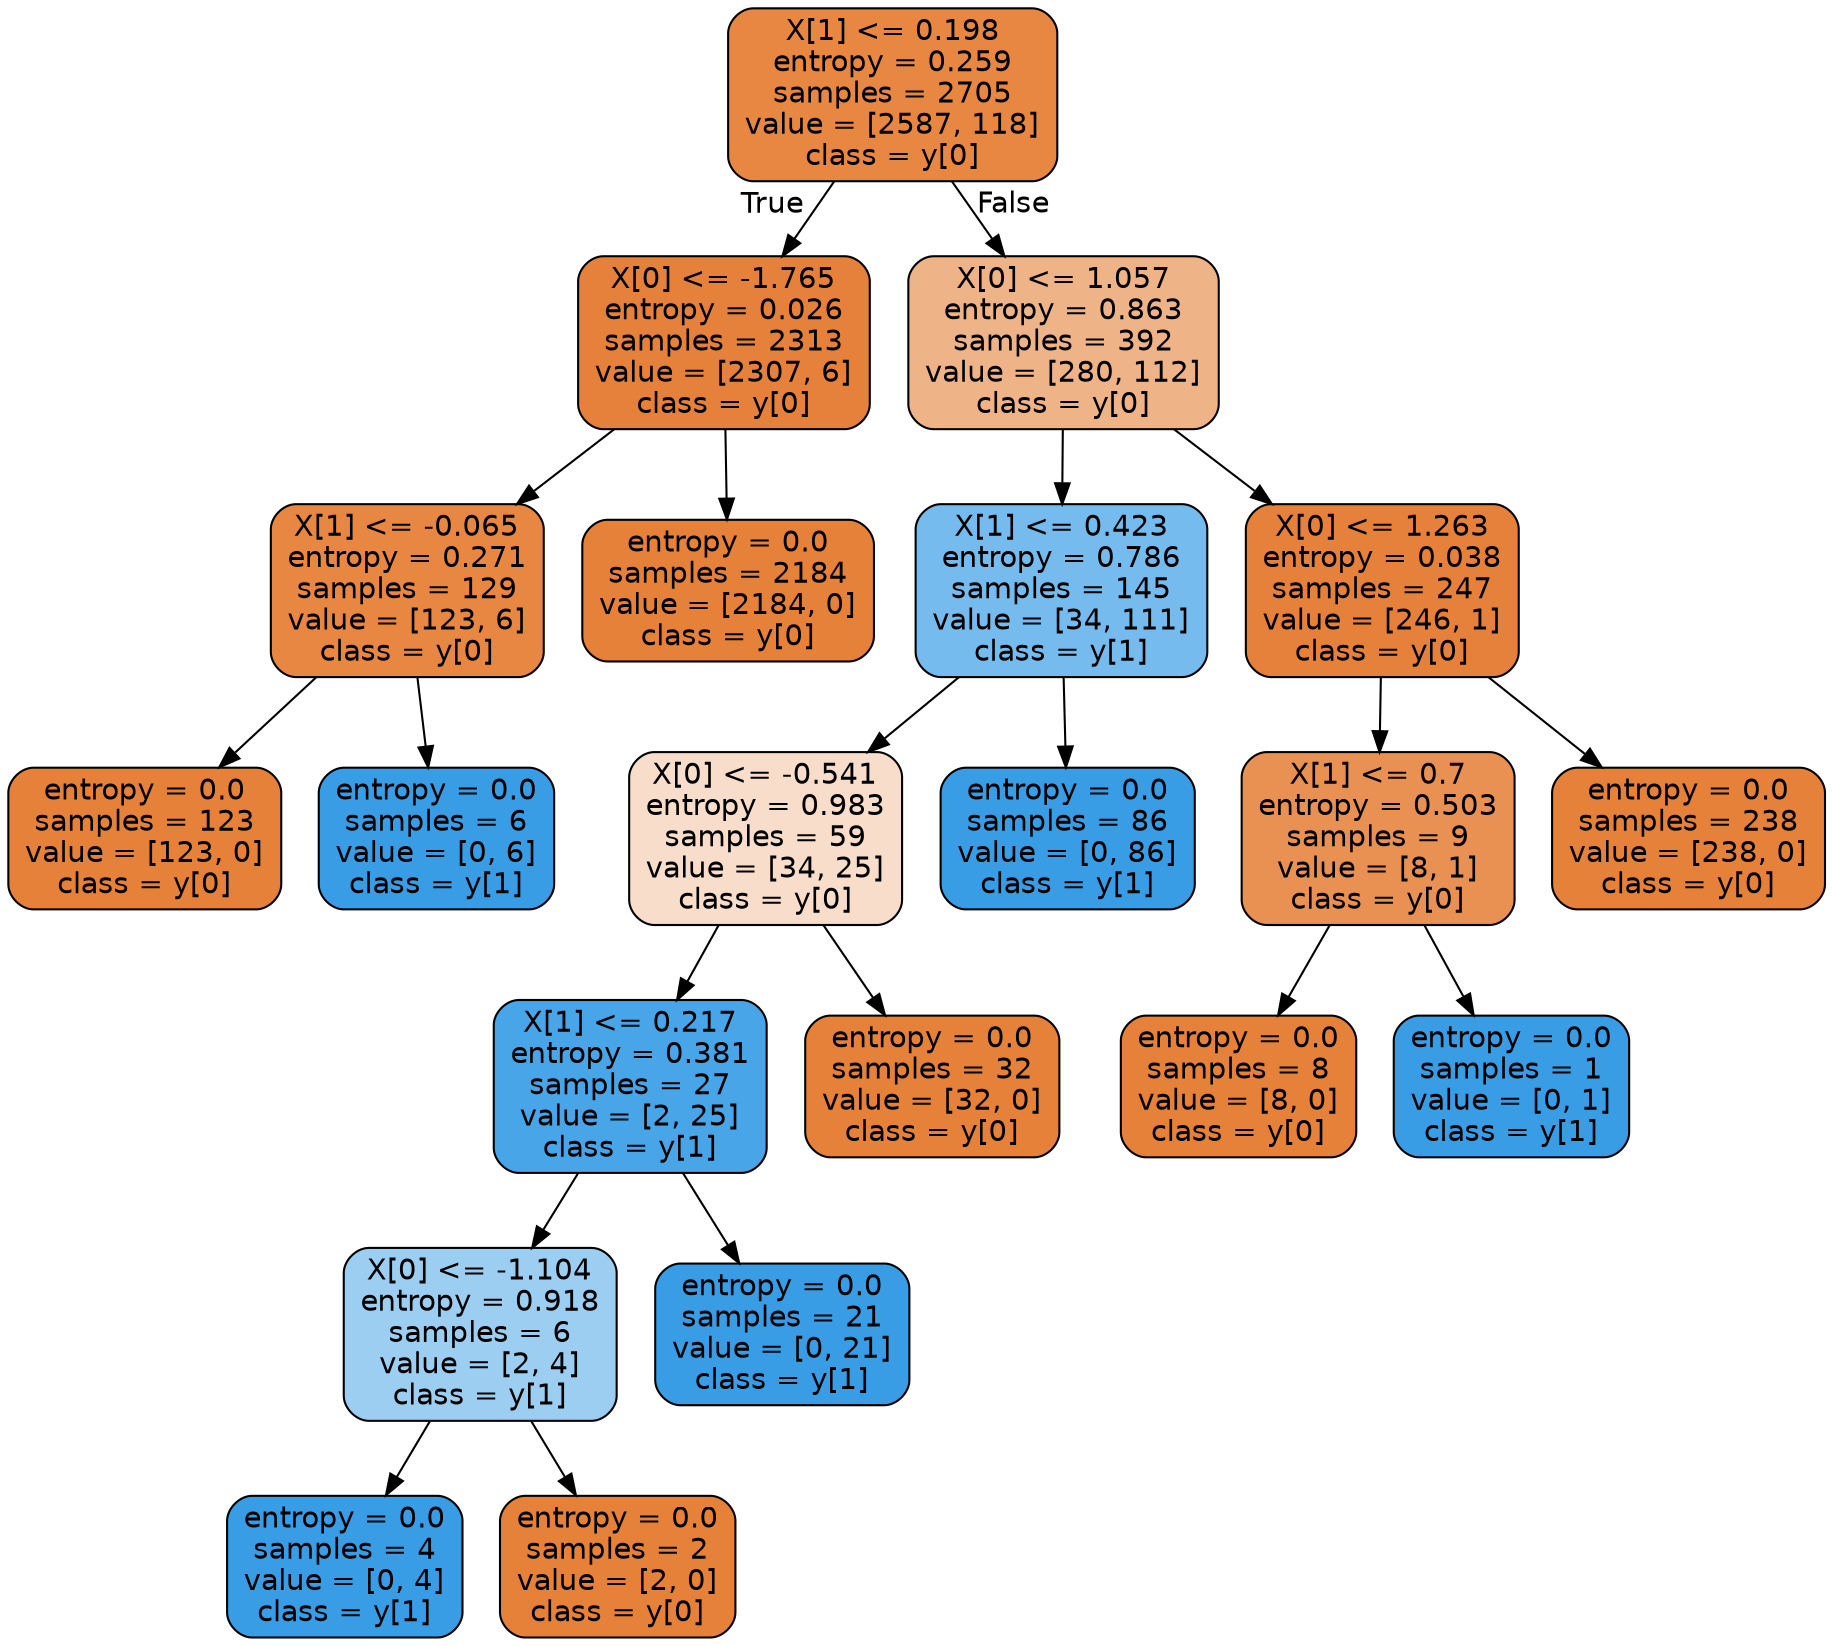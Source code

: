 digraph Tree {
node [shape=box, style="filled, rounded", color="black", fontname=helvetica] ;
edge [fontname=helvetica] ;
0 [label="X[1] <= 0.198\nentropy = 0.259\nsamples = 2705\nvalue = [2587, 118]\nclass = y[0]", fillcolor="#e58139f3"] ;
1 [label="X[0] <= -1.765\nentropy = 0.026\nsamples = 2313\nvalue = [2307, 6]\nclass = y[0]", fillcolor="#e58139fe"] ;
0 -> 1 [labeldistance=2.5, labelangle=45, headlabel="True"] ;
2 [label="X[1] <= -0.065\nentropy = 0.271\nsamples = 129\nvalue = [123, 6]\nclass = y[0]", fillcolor="#e58139f3"] ;
1 -> 2 ;
3 [label="entropy = 0.0\nsamples = 123\nvalue = [123, 0]\nclass = y[0]", fillcolor="#e58139ff"] ;
2 -> 3 ;
4 [label="entropy = 0.0\nsamples = 6\nvalue = [0, 6]\nclass = y[1]", fillcolor="#399de5ff"] ;
2 -> 4 ;
5 [label="entropy = 0.0\nsamples = 2184\nvalue = [2184, 0]\nclass = y[0]", fillcolor="#e58139ff"] ;
1 -> 5 ;
6 [label="X[0] <= 1.057\nentropy = 0.863\nsamples = 392\nvalue = [280, 112]\nclass = y[0]", fillcolor="#e5813999"] ;
0 -> 6 [labeldistance=2.5, labelangle=-45, headlabel="False"] ;
7 [label="X[1] <= 0.423\nentropy = 0.786\nsamples = 145\nvalue = [34, 111]\nclass = y[1]", fillcolor="#399de5b1"] ;
6 -> 7 ;
8 [label="X[0] <= -0.541\nentropy = 0.983\nsamples = 59\nvalue = [34, 25]\nclass = y[0]", fillcolor="#e5813944"] ;
7 -> 8 ;
9 [label="X[1] <= 0.217\nentropy = 0.381\nsamples = 27\nvalue = [2, 25]\nclass = y[1]", fillcolor="#399de5eb"] ;
8 -> 9 ;
10 [label="X[0] <= -1.104\nentropy = 0.918\nsamples = 6\nvalue = [2, 4]\nclass = y[1]", fillcolor="#399de57f"] ;
9 -> 10 ;
11 [label="entropy = 0.0\nsamples = 4\nvalue = [0, 4]\nclass = y[1]", fillcolor="#399de5ff"] ;
10 -> 11 ;
12 [label="entropy = 0.0\nsamples = 2\nvalue = [2, 0]\nclass = y[0]", fillcolor="#e58139ff"] ;
10 -> 12 ;
13 [label="entropy = 0.0\nsamples = 21\nvalue = [0, 21]\nclass = y[1]", fillcolor="#399de5ff"] ;
9 -> 13 ;
14 [label="entropy = 0.0\nsamples = 32\nvalue = [32, 0]\nclass = y[0]", fillcolor="#e58139ff"] ;
8 -> 14 ;
15 [label="entropy = 0.0\nsamples = 86\nvalue = [0, 86]\nclass = y[1]", fillcolor="#399de5ff"] ;
7 -> 15 ;
16 [label="X[0] <= 1.263\nentropy = 0.038\nsamples = 247\nvalue = [246, 1]\nclass = y[0]", fillcolor="#e58139fe"] ;
6 -> 16 ;
17 [label="X[1] <= 0.7\nentropy = 0.503\nsamples = 9\nvalue = [8, 1]\nclass = y[0]", fillcolor="#e58139df"] ;
16 -> 17 ;
18 [label="entropy = 0.0\nsamples = 8\nvalue = [8, 0]\nclass = y[0]", fillcolor="#e58139ff"] ;
17 -> 18 ;
19 [label="entropy = 0.0\nsamples = 1\nvalue = [0, 1]\nclass = y[1]", fillcolor="#399de5ff"] ;
17 -> 19 ;
20 [label="entropy = 0.0\nsamples = 238\nvalue = [238, 0]\nclass = y[0]", fillcolor="#e58139ff"] ;
16 -> 20 ;
}